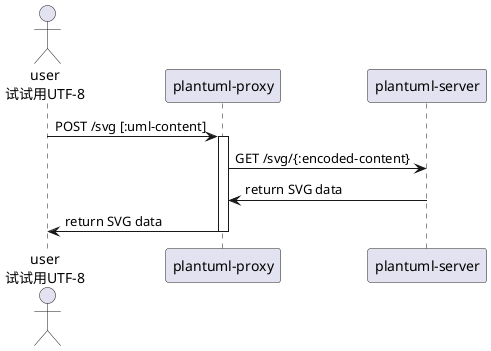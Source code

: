 @startuml
actor "user\n试试用UTF-8" as user
participant "plantuml-proxy" as proxy
participant "plantuml-server" as server

user -> proxy: POST /svg [:uml-content]
activate proxy
proxy -> server: GET /svg/{:encoded-content}
proxy <- server: return SVG data
user <- proxy: return SVG data
deactivate proxy
@enduml
